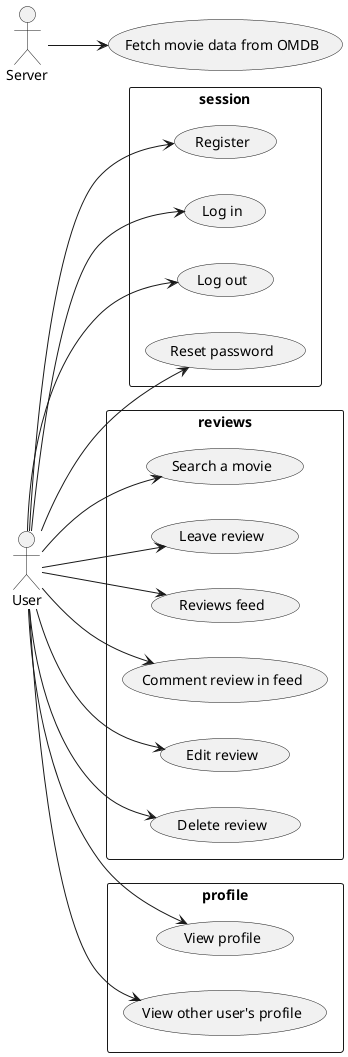 @startuml

left to right direction
actor User
actor Server

rectangle session {
:User: --> (Register)
:User: --> (Log in)
:User: --> (Log out)
:User: --> (Reset password)
}

rectangle reviews {
:User: --> (Search a movie)
:User: --> (Leave review)
:User: --> (Reviews feed)
:User: --> (Comment review in feed)
:User: --> (Edit review)
:User: --> (Delete review)
}

rectangle profile {
:User: --> (View profile)
:User: --> (View other user's profile)
}

:Server: --> (Fetch movie data from OMDB)

@enduml